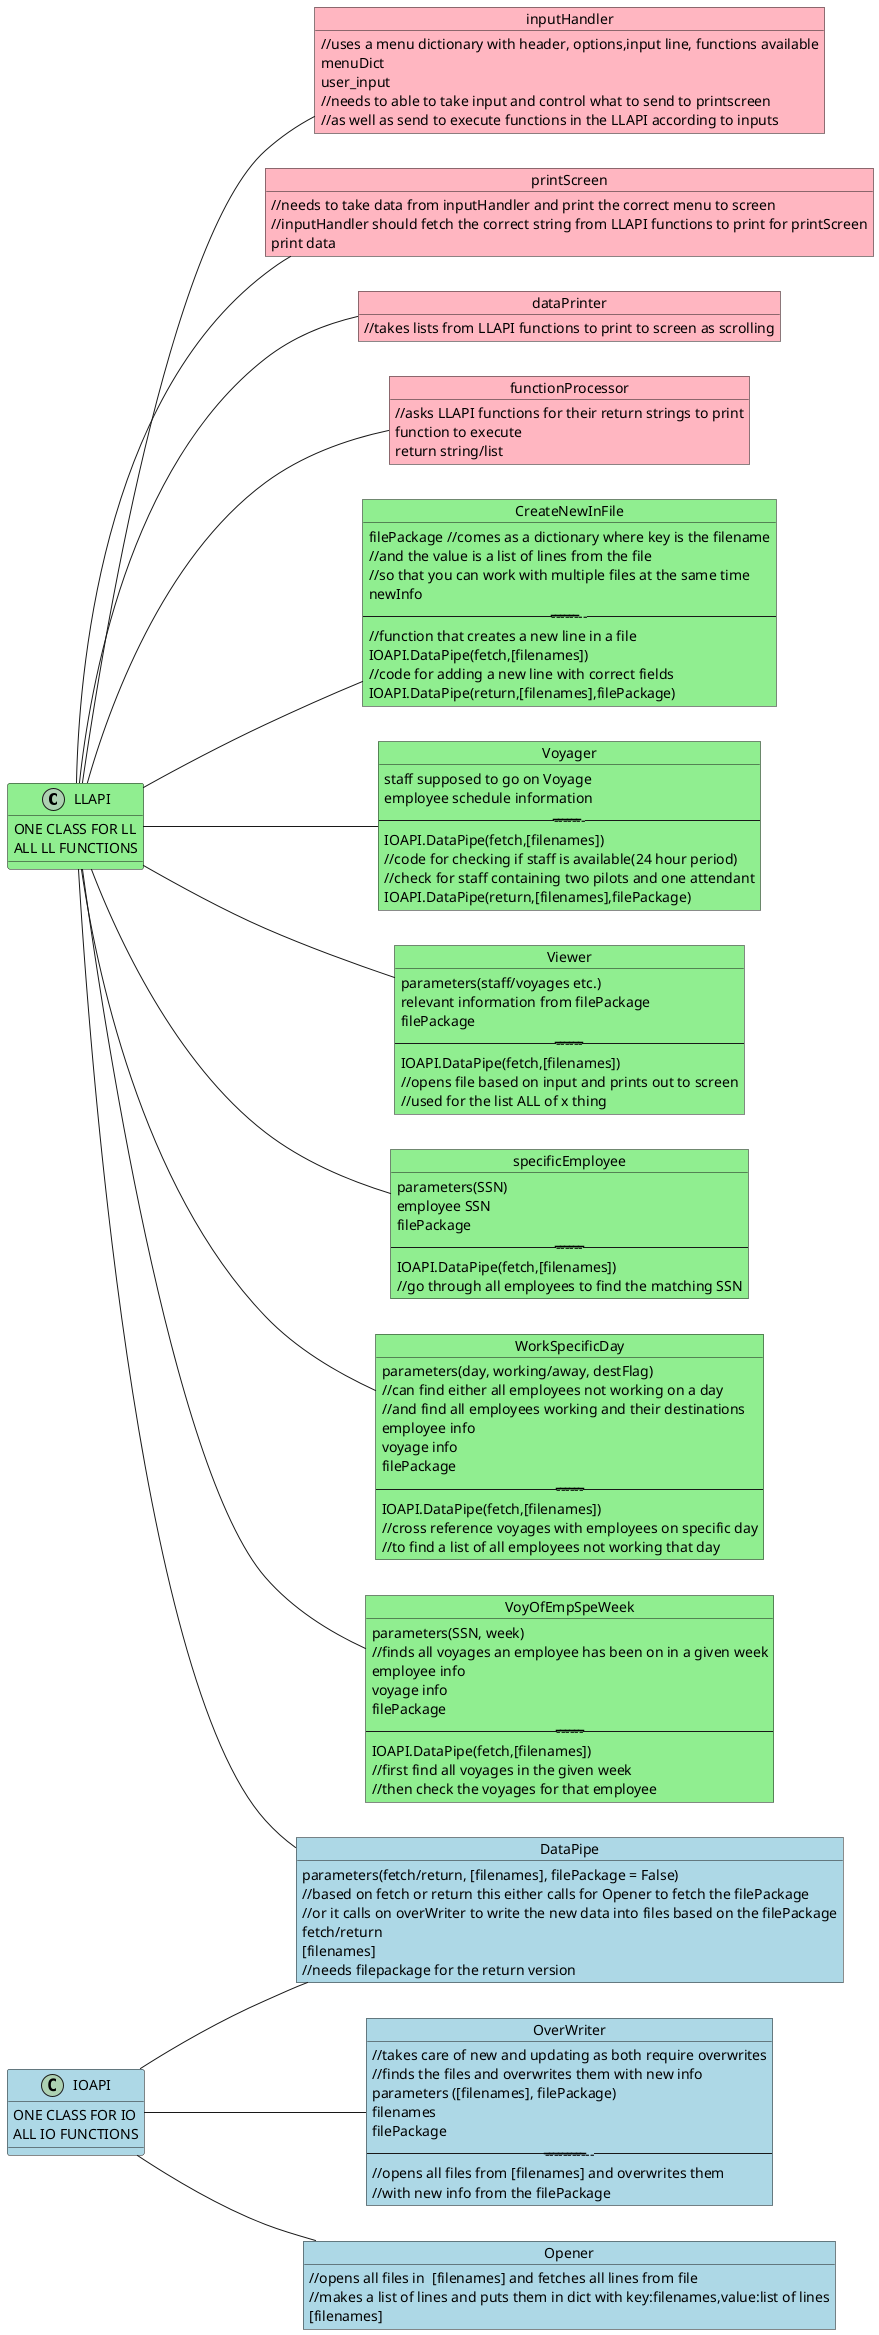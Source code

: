 # PlantUML Editor

@startuml Layeredrit



class LLAPI  #LightGreen{
    ONE CLASS FOR LL
    ALL LL FUNCTIONS
}

object inputHandler #LightPink {
    //uses a menu dictionary with header, options,input line, functions available
    menuDict
    user_input
    //needs to able to take input and control what to send to printscreen
    //as well as send to execute functions in the LLAPI according to inputs
}

object printScreen #LightPink {
    //needs to take data from inputHandler and print the correct menu to screen
    //inputHandler should fetch the correct string from LLAPI functions to print for printScreen
    print data
}

object dataPrinter #LightPink {
    //takes lists from LLAPI functions to print to screen as scrolling
}

object functionProcessor #LightPink {
    //asks LLAPI functions for their return strings to print
    function to execute
    return string/list
}

object CreateNewInFile  #LightGreen{
    filePackage //comes as a dictionary where key is the filename
    //and the value is a list of lines from the file
    //so that you can work with multiple files at the same time
    newInfo
    ------------------------------------
    //function that creates a new line in a file
    IOAPI.DataPipe(fetch,[filenames])
    //code for adding a new line with correct fields
    IOAPI.DataPipe(return,[filenames],filePackage)
}

object Voyager  #LightGreen{
    staff supposed to go on Voyage
    employee schedule information
    -----------------------------------
    IOAPI.DataPipe(fetch,[filenames])
    //code for checking if staff is available(24 hour period)
    //check for staff containing two pilots and one attendant
    IOAPI.DataPipe(return,[filenames],filePackage)
}

object Viewer  #LightGreen{
    parameters(staff/voyages etc.)
    relevant information from filePackage
    filePackage
    ----------------------------------
    IOAPI.DataPipe(fetch,[filenames])
    //opens file based on input and prints out to screen
    //used for the list ALL of x thing
}

object specificEmployee  #LightGreen{
    parameters(SSN)
    employee SSN
    filePackage
    ----------------------------------
    IOAPI.DataPipe(fetch,[filenames])
    //go through all employees to find the matching SSN
}

object WorkSpecificDay  #LightGreen{
    parameters(day, working/away, destFlag)
    //can find either all employees not working on a day
    //and find all employees working and their destinations
    employee info
    voyage info
    filePackage
    ----------------------------------
    IOAPI.DataPipe(fetch,[filenames])
    //cross reference voyages with employees on specific day
    //to find a list of all employees not working that day
}

object VoyOfEmpSpeWeek #LightGreen{
    parameters(SSN, week)
    //finds all voyages an employee has been on in a given week
    employee info
    voyage info
    filePackage
    ----------------------------------
    IOAPI.DataPipe(fetch,[filenames])
    //first find all voyages in the given week
    //then check the voyages for that employee
}

class IOAPI #LightBlue{
    ONE CLASS FOR IO
    ALL IO FUNCTIONS
}

object OverWriter  #LightBlue{
    //takes care of new and updating as both require overwrites
    //finds the files and overwrites them with new info
    parameters ([filenames], filePackage)
    filenames
    filePackage
    ---------------------------------------------------
    //opens all files from [filenames] and overwrites them
    //with new info from the filePackage
}

object Opener  #LightBlue{
    //opens all files in  [filenames] and fetches all lines from file
    //makes a list of lines and puts them in dict with key:filenames,value:list of lines
    [filenames]
}

object DataPipe  #LightBlue{
    parameters(fetch/return, [filenames], filePackage = False)
    //based on fetch or return this either calls for Opener to fetch the filePackage
    //or it calls on overWriter to write the new data into files based on the filePackage
    fetch/return
    [filenames]
    //needs filepackage for the return version
    
} 
left to right direction
LLAPI --- inputHandler
LLAPI --- dataPrinter
LLAPI --- printScreen
LLAPI --- functionProcessor
LLAPI --- CreateNewInFile
LLAPI --- Voyager
LLAPI --- Viewer
LLAPI --- specificEmployee
LLAPI --- WorkSpecificDay
LLAPI --- VoyOfEmpSpeWeek
IOAPI --- Opener
IOAPI --- OverWriter
IOAPI --- DataPipe
LLAPI --- DataPipe
@enduml